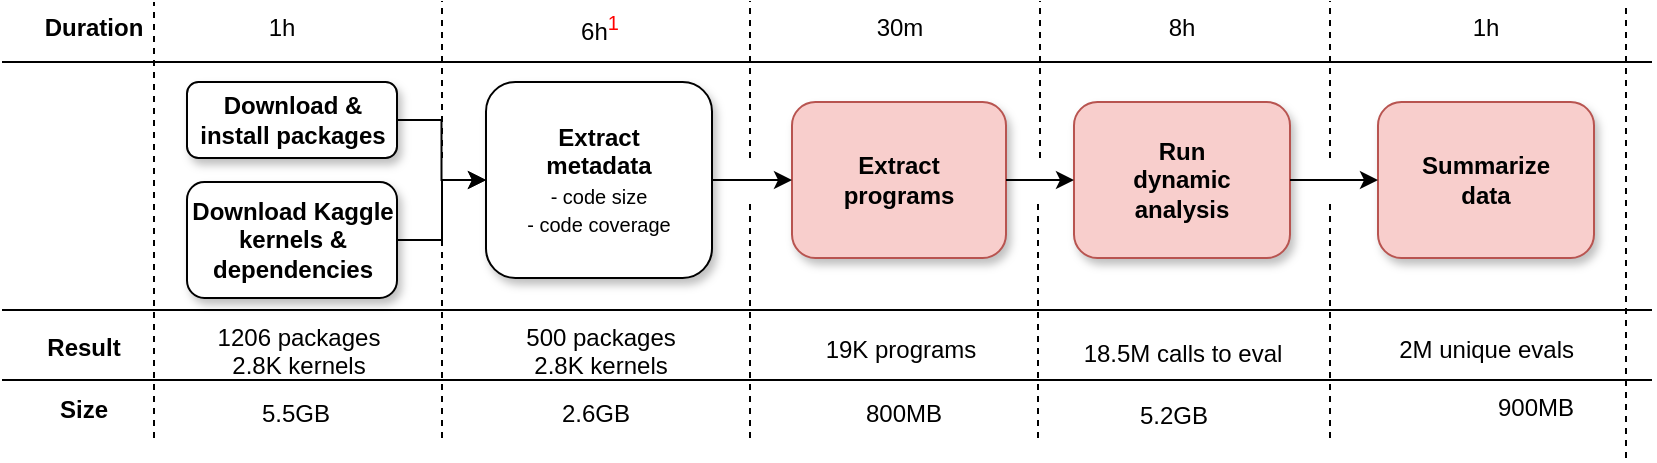 <mxfile version="13.6.5" type="github">
  <diagram id="F0AHolVVesLSMNE4kyMN" name="Page-1">
    <mxGraphModel dx="1422" dy="812" grid="1" gridSize="10" guides="1" tooltips="1" connect="1" arrows="1" fold="1" page="1" pageScale="1" pageWidth="850" pageHeight="1100" math="0" shadow="0">
      <root>
        <mxCell id="0" />
        <mxCell id="1" parent="0" />
        <mxCell id="XyMEwlzETBZZqd7nD72x-1" style="edgeStyle=orthogonalEdgeStyle;rounded=0;orthogonalLoop=1;jettySize=auto;html=1;exitX=1;exitY=0.5;exitDx=0;exitDy=0;entryX=0;entryY=0.5;entryDx=0;entryDy=0;" edge="1" parent="1" source="XyMEwlzETBZZqd7nD72x-2" target="XyMEwlzETBZZqd7nD72x-3">
          <mxGeometry relative="1" as="geometry" />
        </mxCell>
        <mxCell id="XyMEwlzETBZZqd7nD72x-2" value="Download &amp;amp; install packages" style="whiteSpace=wrap;html=1;rounded=1;shadow=1;fontStyle=1" vertex="1" parent="1">
          <mxGeometry x="137.5" y="82" width="105" height="38" as="geometry" />
        </mxCell>
        <mxCell id="XyMEwlzETBZZqd7nD72x-3" value="Extract&lt;br&gt;metadata &lt;br&gt;&lt;span style=&quot;font-weight: normal ; font-size: 10px&quot;&gt;- code size&lt;br&gt;- code coverage&lt;br&gt;&lt;/span&gt;" style="whiteSpace=wrap;html=1;rounded=1;shadow=1;fontStyle=1" vertex="1" parent="1">
          <mxGeometry x="287" y="82" width="113" height="98" as="geometry" />
        </mxCell>
        <mxCell id="XyMEwlzETBZZqd7nD72x-4" value="Extract &lt;br&gt;programs" style="whiteSpace=wrap;html=1;rounded=1;shadow=1;fontStyle=1;fillColor=#f8cecc;strokeColor=#b85450;" vertex="1" parent="1">
          <mxGeometry x="440" y="92" width="107" height="78" as="geometry" />
        </mxCell>
        <mxCell id="XyMEwlzETBZZqd7nD72x-5" value="Run &lt;br&gt;dynamic&lt;br&gt;analysis" style="whiteSpace=wrap;html=1;rounded=1;shadow=1;fontStyle=1;fillColor=#f8cecc;strokeColor=#b85450;" vertex="1" parent="1">
          <mxGeometry x="581" y="92" width="108" height="78" as="geometry" />
        </mxCell>
        <mxCell id="XyMEwlzETBZZqd7nD72x-6" value="Summarize &lt;br&gt;data" style="whiteSpace=wrap;html=1;rounded=1;shadow=1;fontStyle=1;fillColor=#f8cecc;strokeColor=#b85450;" vertex="1" parent="1">
          <mxGeometry x="733" y="92" width="108" height="78" as="geometry" />
        </mxCell>
        <mxCell id="XyMEwlzETBZZqd7nD72x-7" style="edgeStyle=orthogonalEdgeStyle;rounded=0;orthogonalLoop=1;jettySize=auto;html=1;entryX=0;entryY=0.5;entryDx=0;entryDy=0;exitX=1;exitY=0.5;exitDx=0;exitDy=0;" edge="1" parent="1" source="XyMEwlzETBZZqd7nD72x-3" target="XyMEwlzETBZZqd7nD72x-4">
          <mxGeometry relative="1" as="geometry">
            <mxPoint x="367" y="122" as="sourcePoint" />
            <mxPoint x="297" y="132" as="targetPoint" />
          </mxGeometry>
        </mxCell>
        <mxCell id="XyMEwlzETBZZqd7nD72x-8" style="edgeStyle=orthogonalEdgeStyle;rounded=0;orthogonalLoop=1;jettySize=auto;html=1;exitX=1;exitY=0.5;exitDx=0;exitDy=0;entryX=0;entryY=0.5;entryDx=0;entryDy=0;" edge="1" parent="1" source="XyMEwlzETBZZqd7nD72x-4" target="XyMEwlzETBZZqd7nD72x-5">
          <mxGeometry relative="1" as="geometry">
            <mxPoint x="267" y="142" as="sourcePoint" />
            <mxPoint x="307" y="142" as="targetPoint" />
          </mxGeometry>
        </mxCell>
        <mxCell id="XyMEwlzETBZZqd7nD72x-9" style="edgeStyle=orthogonalEdgeStyle;rounded=0;orthogonalLoop=1;jettySize=auto;html=1;exitX=1;exitY=0.5;exitDx=0;exitDy=0;entryX=0;entryY=0.5;entryDx=0;entryDy=0;" edge="1" parent="1" source="XyMEwlzETBZZqd7nD72x-5" target="XyMEwlzETBZZqd7nD72x-6">
          <mxGeometry relative="1" as="geometry">
            <mxPoint x="277" y="152" as="sourcePoint" />
            <mxPoint x="317" y="152" as="targetPoint" />
          </mxGeometry>
        </mxCell>
        <mxCell id="XyMEwlzETBZZqd7nD72x-10" value="Result" style="text;html=1;strokeColor=none;fillColor=none;align=center;verticalAlign=middle;whiteSpace=wrap;rounded=0;fontStyle=1" vertex="1" parent="1">
          <mxGeometry x="61.0" y="205" width="50" height="20" as="geometry" />
        </mxCell>
        <mxCell id="XyMEwlzETBZZqd7nD72x-11" value="Size" style="text;html=1;strokeColor=none;fillColor=none;align=center;verticalAlign=middle;whiteSpace=wrap;rounded=0;fontStyle=1" vertex="1" parent="1">
          <mxGeometry x="51" y="236" width="70" height="20" as="geometry" />
        </mxCell>
        <mxCell id="XyMEwlzETBZZqd7nD72x-12" value="" style="endArrow=none;html=1;" edge="1" parent="1">
          <mxGeometry width="50" height="50" relative="1" as="geometry">
            <mxPoint x="45" y="231" as="sourcePoint" />
            <mxPoint x="870" y="231" as="targetPoint" />
          </mxGeometry>
        </mxCell>
        <mxCell id="XyMEwlzETBZZqd7nD72x-14" value="" style="endArrow=none;dashed=1;html=1;fontStyle=1" edge="1" parent="1">
          <mxGeometry width="50" height="50" relative="1" as="geometry">
            <mxPoint x="121" y="260" as="sourcePoint" />
            <mxPoint x="121" y="42" as="targetPoint" />
          </mxGeometry>
        </mxCell>
        <mxCell id="XyMEwlzETBZZqd7nD72x-15" value="" style="endArrow=none;dashed=1;html=1;" edge="1" parent="1">
          <mxGeometry width="50" height="50" relative="1" as="geometry">
            <mxPoint x="265" y="260" as="sourcePoint" />
            <mxPoint x="265" y="142" as="targetPoint" />
          </mxGeometry>
        </mxCell>
        <mxCell id="XyMEwlzETBZZqd7nD72x-16" value="" style="endArrow=none;dashed=1;html=1;" edge="1" parent="1">
          <mxGeometry width="50" height="50" relative="1" as="geometry">
            <mxPoint x="419" y="260" as="sourcePoint" />
            <mxPoint x="419.0" y="142" as="targetPoint" />
          </mxGeometry>
        </mxCell>
        <mxCell id="XyMEwlzETBZZqd7nD72x-17" value="" style="endArrow=none;dashed=1;html=1;" edge="1" parent="1">
          <mxGeometry width="50" height="50" relative="1" as="geometry">
            <mxPoint x="563" y="260" as="sourcePoint" />
            <mxPoint x="563.0" y="142" as="targetPoint" />
          </mxGeometry>
        </mxCell>
        <mxCell id="XyMEwlzETBZZqd7nD72x-18" value="" style="endArrow=none;dashed=1;html=1;" edge="1" parent="1">
          <mxGeometry width="50" height="50" relative="1" as="geometry">
            <mxPoint x="709" y="260" as="sourcePoint" />
            <mxPoint x="709" y="142" as="targetPoint" />
          </mxGeometry>
        </mxCell>
        <mxCell id="XyMEwlzETBZZqd7nD72x-19" value="" style="endArrow=none;dashed=1;html=1;" edge="1" parent="1">
          <mxGeometry width="50" height="50" relative="1" as="geometry">
            <mxPoint x="857" y="270" as="sourcePoint" />
            <mxPoint x="857" y="142" as="targetPoint" />
          </mxGeometry>
        </mxCell>
        <mxCell id="XyMEwlzETBZZqd7nD72x-20" value="1h" style="text;html=1;strokeColor=none;fillColor=none;align=center;verticalAlign=middle;whiteSpace=wrap;rounded=0;" vertex="1" parent="1">
          <mxGeometry x="165" y="45" width="40" height="20" as="geometry" />
        </mxCell>
        <mxCell id="XyMEwlzETBZZqd7nD72x-21" value="Duration" style="text;html=1;strokeColor=none;fillColor=none;align=center;verticalAlign=middle;whiteSpace=wrap;rounded=0;fontStyle=1" vertex="1" parent="1">
          <mxGeometry x="66.0" y="45" width="50" height="20" as="geometry" />
        </mxCell>
        <mxCell id="XyMEwlzETBZZqd7nD72x-22" value="6h&lt;font color=&quot;#FF0000&quot;&gt;&lt;sup&gt;1&lt;/sup&gt;&lt;/font&gt;" style="text;html=1;strokeColor=none;fillColor=none;align=center;verticalAlign=middle;whiteSpace=wrap;rounded=0;" vertex="1" parent="1">
          <mxGeometry x="323.5" y="45" width="40" height="20" as="geometry" />
        </mxCell>
        <mxCell id="XyMEwlzETBZZqd7nD72x-23" value="30m" style="text;html=1;strokeColor=none;fillColor=none;align=center;verticalAlign=middle;whiteSpace=wrap;rounded=0;" vertex="1" parent="1">
          <mxGeometry x="473.5" y="45" width="40" height="20" as="geometry" />
        </mxCell>
        <mxCell id="XyMEwlzETBZZqd7nD72x-24" value="8h" style="text;html=1;strokeColor=none;fillColor=none;align=center;verticalAlign=middle;whiteSpace=wrap;rounded=0;" vertex="1" parent="1">
          <mxGeometry x="615" y="45" width="40" height="20" as="geometry" />
        </mxCell>
        <mxCell id="XyMEwlzETBZZqd7nD72x-25" value="1h" style="text;html=1;strokeColor=none;fillColor=none;align=center;verticalAlign=middle;whiteSpace=wrap;rounded=0;" vertex="1" parent="1">
          <mxGeometry x="762" y="45" width="50" height="20" as="geometry" />
        </mxCell>
        <mxCell id="XyMEwlzETBZZqd7nD72x-26" value="&lt;div align=&quot;center&quot;&gt;1206 packages&lt;br&gt;&lt;/div&gt;&lt;div&gt;2.8K kernels&lt;/div&gt;" style="text;html=1;align=center;" vertex="1" parent="1">
          <mxGeometry x="130" y="196" width="125" height="44" as="geometry" />
        </mxCell>
        <mxCell id="XyMEwlzETBZZqd7nD72x-27" value="5.5GB" style="text;html=1;align=right;" vertex="1" parent="1">
          <mxGeometry x="165" y="234" width="45" height="30" as="geometry" />
        </mxCell>
        <mxCell id="XyMEwlzETBZZqd7nD72x-29" value="2.6GB" style="text;html=1;align=right;" vertex="1" parent="1">
          <mxGeometry x="327.5" y="234" width="32" height="30" as="geometry" />
        </mxCell>
        <mxCell id="XyMEwlzETBZZqd7nD72x-31" value="800MB" style="text;html=1;align=right;" vertex="1" parent="1">
          <mxGeometry x="470.93" y="234" width="45.13" height="30" as="geometry" />
        </mxCell>
        <mxCell id="XyMEwlzETBZZqd7nD72x-32" value="18.5M calls to eval" style="text;html=1;align=center;" vertex="1" parent="1">
          <mxGeometry x="570" y="204" width="130" height="20" as="geometry" />
        </mxCell>
        <mxCell id="XyMEwlzETBZZqd7nD72x-33" value="2M unique evals" style="text;html=1;align=right;" vertex="1" parent="1">
          <mxGeometry x="722" y="202" width="110" height="24" as="geometry" />
        </mxCell>
        <mxCell id="XyMEwlzETBZZqd7nD72x-34" value="900MB" style="text;html=1;align=right;" vertex="1" parent="1">
          <mxGeometry x="742" y="231" width="90" height="30" as="geometry" />
        </mxCell>
        <mxCell id="XyMEwlzETBZZqd7nD72x-35" value="" style="endArrow=none;html=1;" edge="1" parent="1">
          <mxGeometry width="50" height="50" relative="1" as="geometry">
            <mxPoint x="45" y="72" as="sourcePoint" />
            <mxPoint x="870" y="72" as="targetPoint" />
          </mxGeometry>
        </mxCell>
        <mxCell id="XyMEwlzETBZZqd7nD72x-36" value="" style="endArrow=none;dashed=1;html=1;" edge="1" parent="1">
          <mxGeometry width="50" height="50" relative="1" as="geometry">
            <mxPoint x="265" y="120" as="sourcePoint" />
            <mxPoint x="265" y="41.5" as="targetPoint" />
          </mxGeometry>
        </mxCell>
        <mxCell id="XyMEwlzETBZZqd7nD72x-37" value="" style="endArrow=none;dashed=1;html=1;" edge="1" parent="1">
          <mxGeometry width="50" height="50" relative="1" as="geometry">
            <mxPoint x="419" y="120" as="sourcePoint" />
            <mxPoint x="419" y="41.5" as="targetPoint" />
          </mxGeometry>
        </mxCell>
        <mxCell id="XyMEwlzETBZZqd7nD72x-38" value="" style="endArrow=none;dashed=1;html=1;" edge="1" parent="1">
          <mxGeometry width="50" height="50" relative="1" as="geometry">
            <mxPoint x="564" y="120" as="sourcePoint" />
            <mxPoint x="564" y="41.5" as="targetPoint" />
          </mxGeometry>
        </mxCell>
        <mxCell id="XyMEwlzETBZZqd7nD72x-39" value="" style="endArrow=none;dashed=1;html=1;" edge="1" parent="1">
          <mxGeometry width="50" height="50" relative="1" as="geometry">
            <mxPoint x="709" y="120" as="sourcePoint" />
            <mxPoint x="709" y="41.5" as="targetPoint" />
          </mxGeometry>
        </mxCell>
        <mxCell id="XyMEwlzETBZZqd7nD72x-40" value="" style="endArrow=none;dashed=1;html=1;" edge="1" parent="1">
          <mxGeometry width="50" height="50" relative="1" as="geometry">
            <mxPoint x="857" y="150" as="sourcePoint" />
            <mxPoint x="857" y="42" as="targetPoint" />
          </mxGeometry>
        </mxCell>
        <mxCell id="XyMEwlzETBZZqd7nD72x-47" value="" style="endArrow=none;html=1;" edge="1" parent="1">
          <mxGeometry width="50" height="50" relative="1" as="geometry">
            <mxPoint x="45" y="196" as="sourcePoint" />
            <mxPoint x="870" y="196" as="targetPoint" />
          </mxGeometry>
        </mxCell>
        <mxCell id="XyMEwlzETBZZqd7nD72x-48" value="5.2GB" style="text;html=1;align=right;" vertex="1" parent="1">
          <mxGeometry x="606.5" y="235" width="42" height="30" as="geometry" />
        </mxCell>
        <mxCell id="XyMEwlzETBZZqd7nD72x-49" value="Download Kaggle kernels &amp;amp; dependencies" style="whiteSpace=wrap;html=1;rounded=1;shadow=1;fontStyle=1" vertex="1" parent="1">
          <mxGeometry x="137.5" y="132" width="105" height="58" as="geometry" />
        </mxCell>
        <mxCell id="XyMEwlzETBZZqd7nD72x-50" style="edgeStyle=orthogonalEdgeStyle;rounded=0;orthogonalLoop=1;jettySize=auto;html=1;exitX=1;exitY=0.5;exitDx=0;exitDy=0;entryX=0;entryY=0.5;entryDx=0;entryDy=0;" edge="1" parent="1" source="XyMEwlzETBZZqd7nD72x-49" target="XyMEwlzETBZZqd7nD72x-3">
          <mxGeometry relative="1" as="geometry">
            <mxPoint x="252.5" y="121" as="sourcePoint" />
            <mxPoint x="297" y="141" as="targetPoint" />
            <Array as="points">
              <mxPoint x="265" y="161" />
              <mxPoint x="265" y="131" />
            </Array>
          </mxGeometry>
        </mxCell>
        <mxCell id="XyMEwlzETBZZqd7nD72x-52" value="&lt;div align=&quot;center&quot;&gt;500 packages&lt;br&gt;&lt;/div&gt;&lt;div&gt;2.8K kernels&lt;/div&gt;" style="text;html=1;align=center;" vertex="1" parent="1">
          <mxGeometry x="281" y="196" width="125" height="44" as="geometry" />
        </mxCell>
        <mxCell id="XyMEwlzETBZZqd7nD72x-54" value="19K programs" style="text;html=1;align=center;" vertex="1" parent="1">
          <mxGeometry x="431" y="202" width="125" height="24" as="geometry" />
        </mxCell>
      </root>
    </mxGraphModel>
  </diagram>
</mxfile>
